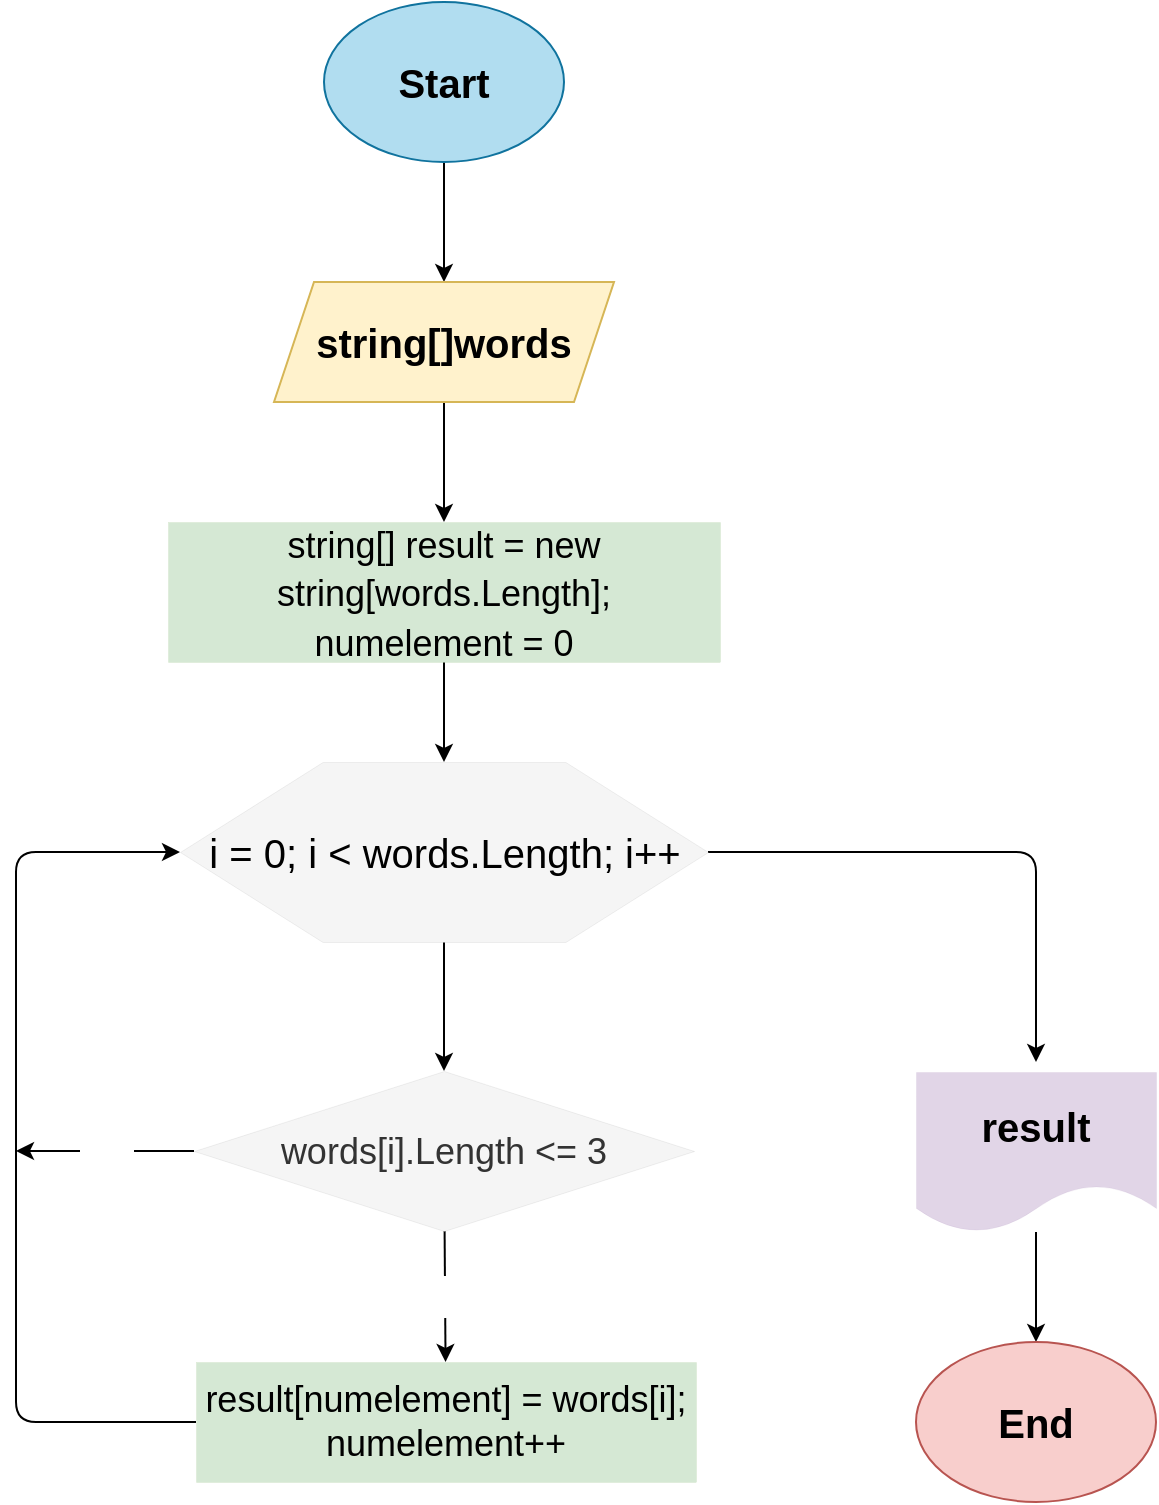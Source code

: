<mxfile>
    <diagram id="Df8Pu80TplKyPxNTrxIg" name="Страница 1">
        <mxGraphModel dx="851" dy="355" grid="1" gridSize="10" guides="1" tooltips="1" connect="1" arrows="1" fold="1" page="1" pageScale="1" pageWidth="827" pageHeight="1169" math="0" shadow="0">
            <root>
                <mxCell id="0"/>
                <mxCell id="1" parent="0"/>
                <mxCell id="5" value="" style="edgeStyle=none;html=1;fontSize=20;fontColor=#000000;" edge="1" parent="1" source="2" target="3">
                    <mxGeometry relative="1" as="geometry"/>
                </mxCell>
                <mxCell id="2" value="&lt;b&gt;&lt;font style=&quot;font-size: 20px&quot; color=&quot;#000000&quot;&gt;Start&lt;/font&gt;&lt;/b&gt;" style="ellipse;whiteSpace=wrap;html=1;fillColor=#b1ddf0;strokeColor=#10739e;" vertex="1" parent="1">
                    <mxGeometry x="354" y="50" width="120" height="80" as="geometry"/>
                </mxCell>
                <mxCell id="10" value="" style="edgeStyle=none;html=1;fontSize=18;fontColor=#000000;" edge="1" parent="1" source="3" target="9">
                    <mxGeometry relative="1" as="geometry"/>
                </mxCell>
                <mxCell id="3" value="&lt;font color=&quot;#000000&quot;&gt;&lt;b&gt;string[]words&lt;/b&gt;&lt;/font&gt;" style="shape=parallelogram;perimeter=parallelogramPerimeter;whiteSpace=wrap;html=1;fixedSize=1;fontSize=20;fillColor=#fff2cc;strokeColor=#d6b656;" vertex="1" parent="1">
                    <mxGeometry x="329" y="190" width="170" height="60" as="geometry"/>
                </mxCell>
                <mxCell id="13" value="" style="edgeStyle=none;html=1;fontSize=18;fontColor=#000000;" edge="1" parent="1" source="7" target="12">
                    <mxGeometry relative="1" as="geometry"/>
                </mxCell>
                <mxCell id="20" style="edgeStyle=none;html=1;fontSize=18;fontColor=#FFFFFF;" edge="1" parent="1" source="7">
                    <mxGeometry relative="1" as="geometry">
                        <mxPoint x="710" y="580" as="targetPoint"/>
                        <Array as="points">
                            <mxPoint x="710" y="475"/>
                        </Array>
                    </mxGeometry>
                </mxCell>
                <mxCell id="7" value="&lt;font color=&quot;#000000&quot;&gt;i = 0; i &amp;lt; words.Length; i++&lt;/font&gt;" style="verticalLabelPosition=middle;verticalAlign=middle;html=1;shape=hexagon;perimeter=hexagonPerimeter2;arcSize=6;size=0.27;fontSize=20;fillColor=#f5f5f5;strokeColor=#666666;fontColor=#333333;strokeWidth=0;align=center;direction=east;labelPosition=center;" vertex="1" parent="1">
                    <mxGeometry x="282" y="430" width="264" height="90" as="geometry"/>
                </mxCell>
                <mxCell id="11" value="" style="edgeStyle=none;html=1;fontSize=18;fontColor=#000000;" edge="1" parent="1" source="9" target="7">
                    <mxGeometry relative="1" as="geometry"/>
                </mxCell>
                <mxCell id="9" value="&lt;font color=&quot;#000000&quot; style=&quot;font-size: 18px&quot;&gt;string[] result = new string[words.Length];&lt;br&gt;numelement = 0&lt;br&gt;&lt;/font&gt;" style="rounded=0;whiteSpace=wrap;html=1;fontSize=20;strokeWidth=0;fillColor=#d5e8d4;strokeColor=#82b366;" vertex="1" parent="1">
                    <mxGeometry x="276" y="310" width="276" height="70" as="geometry"/>
                </mxCell>
                <mxCell id="15" value="YES" style="edgeStyle=none;html=1;fontSize=18;fontColor=#FFFFFF;fontStyle=1" edge="1" parent="1" source="12" target="14">
                    <mxGeometry relative="1" as="geometry"/>
                </mxCell>
                <mxCell id="18" value="NO" style="edgeStyle=none;html=1;fontSize=18;fontColor=#FFFFFF;fontStyle=1" edge="1" parent="1" source="12">
                    <mxGeometry relative="1" as="geometry">
                        <mxPoint x="200" y="624.5" as="targetPoint"/>
                    </mxGeometry>
                </mxCell>
                <mxCell id="12" value="words[i].Length &amp;lt;= 3" style="rhombus;whiteSpace=wrap;html=1;fontSize=18;fontColor=#333333;strokeWidth=0;fillColor=#f5f5f5;strokeColor=#666666;" vertex="1" parent="1">
                    <mxGeometry x="289" y="584.5" width="250" height="80" as="geometry"/>
                </mxCell>
                <mxCell id="16" style="edgeStyle=none;html=1;fontSize=18;fontColor=#000000;entryX=0;entryY=0.5;entryDx=0;entryDy=0;" edge="1" parent="1" source="14" target="7">
                    <mxGeometry relative="1" as="geometry">
                        <mxPoint x="280" y="470" as="targetPoint"/>
                        <Array as="points">
                            <mxPoint x="200" y="760"/>
                            <mxPoint x="200" y="475"/>
                        </Array>
                    </mxGeometry>
                </mxCell>
                <mxCell id="14" value="&lt;font color=&quot;#000000&quot;&gt;result[numelement] = words[i];&lt;br&gt;numelement++&lt;br&gt;&lt;/font&gt;" style="rounded=0;whiteSpace=wrap;html=1;fontSize=18;strokeWidth=0;fillColor=#d5e8d4;strokeColor=#82b366;" vertex="1" parent="1">
                    <mxGeometry x="290" y="730" width="250" height="60" as="geometry"/>
                </mxCell>
                <mxCell id="22" value="" style="edgeStyle=none;html=1;fontSize=20;fontColor=#000000;" edge="1" parent="1" source="19" target="21">
                    <mxGeometry relative="1" as="geometry"/>
                </mxCell>
                <mxCell id="19" value="&lt;font color=&quot;#000000&quot; size=&quot;1&quot;&gt;&lt;b style=&quot;font-size: 20px&quot;&gt;result&lt;/b&gt;&lt;/font&gt;" style="shape=document;whiteSpace=wrap;html=1;boundedLbl=1;fontSize=18;strokeWidth=0;fillColor=#e1d5e7;strokeColor=#9673a6;" vertex="1" parent="1">
                    <mxGeometry x="650" y="585" width="120" height="80" as="geometry"/>
                </mxCell>
                <mxCell id="21" value="&lt;b&gt;&lt;font style=&quot;font-size: 20px&quot; color=&quot;#000000&quot;&gt;End&lt;/font&gt;&lt;/b&gt;" style="ellipse;whiteSpace=wrap;html=1;fillColor=#f8cecc;strokeColor=#b85450;" vertex="1" parent="1">
                    <mxGeometry x="650" y="720" width="120" height="80" as="geometry"/>
                </mxCell>
            </root>
        </mxGraphModel>
    </diagram>
</mxfile>